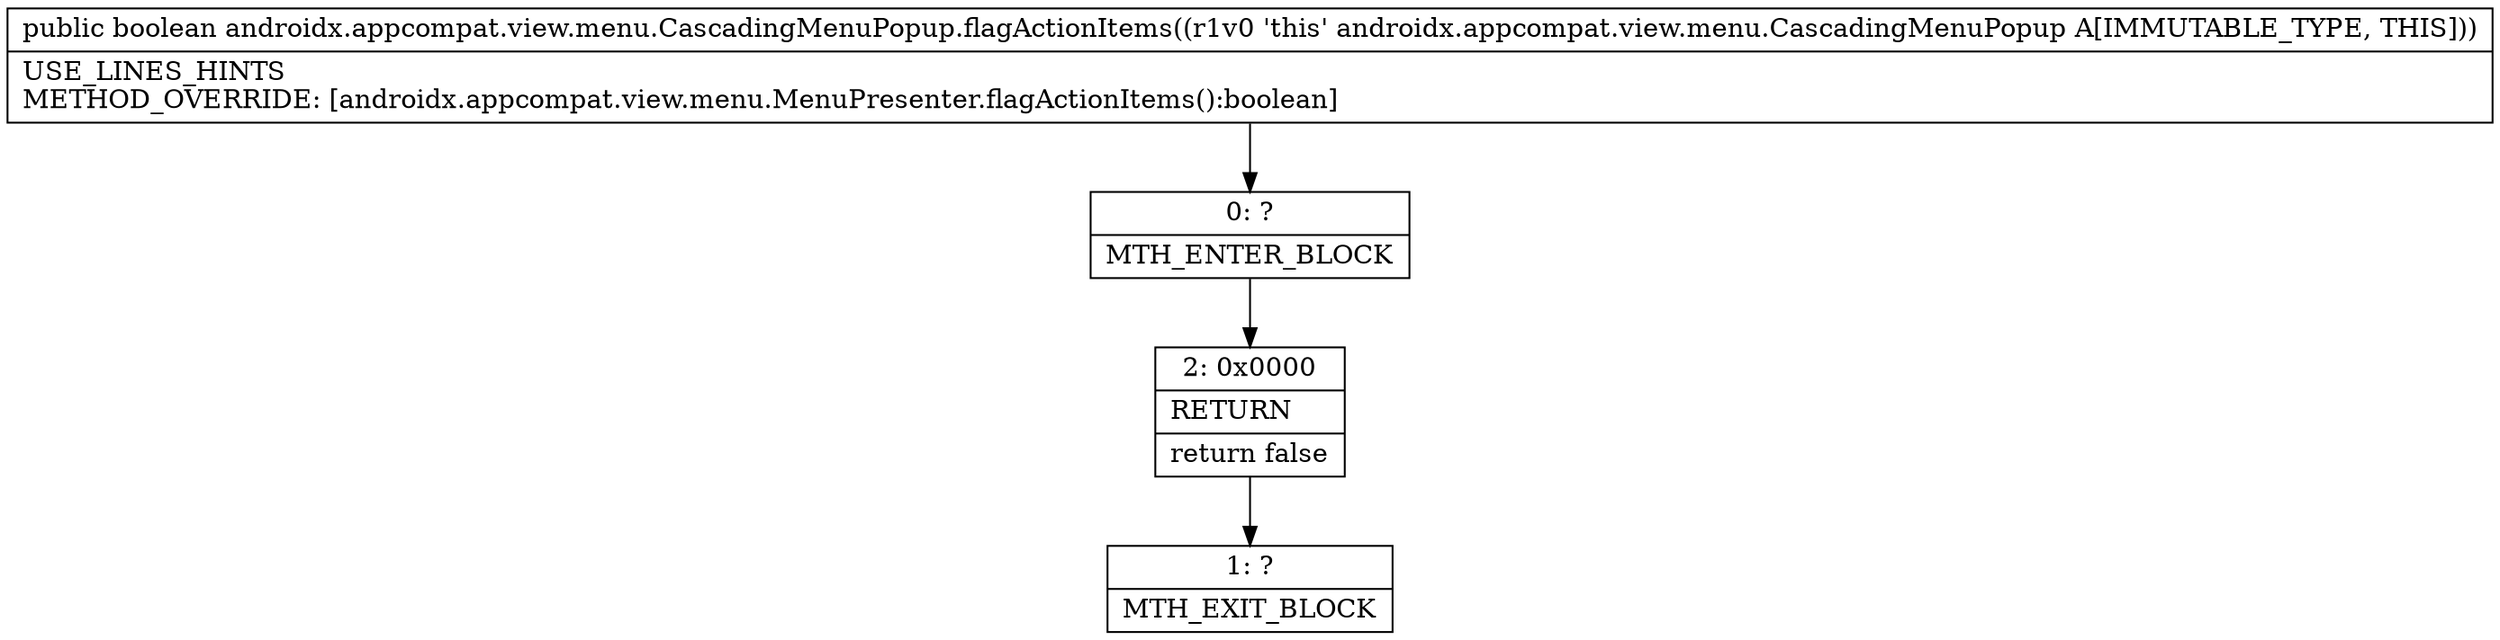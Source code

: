 digraph "CFG forandroidx.appcompat.view.menu.CascadingMenuPopup.flagActionItems()Z" {
Node_0 [shape=record,label="{0\:\ ?|MTH_ENTER_BLOCK\l}"];
Node_2 [shape=record,label="{2\:\ 0x0000|RETURN\l|return false\l}"];
Node_1 [shape=record,label="{1\:\ ?|MTH_EXIT_BLOCK\l}"];
MethodNode[shape=record,label="{public boolean androidx.appcompat.view.menu.CascadingMenuPopup.flagActionItems((r1v0 'this' androidx.appcompat.view.menu.CascadingMenuPopup A[IMMUTABLE_TYPE, THIS]))  | USE_LINES_HINTS\lMETHOD_OVERRIDE: [androidx.appcompat.view.menu.MenuPresenter.flagActionItems():boolean]\l}"];
MethodNode -> Node_0;Node_0 -> Node_2;
Node_2 -> Node_1;
}

